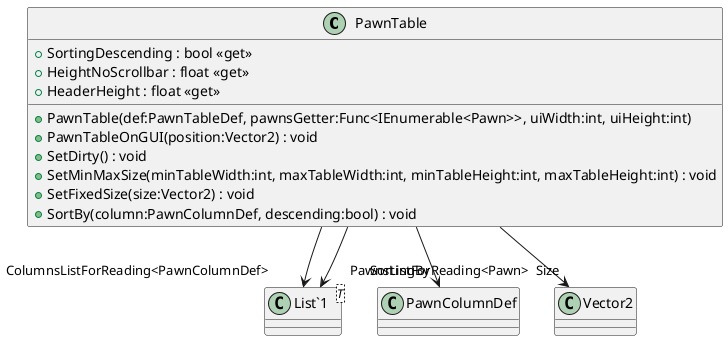 @startuml
class PawnTable {
    + SortingDescending : bool <<get>>
    + HeightNoScrollbar : float <<get>>
    + HeaderHeight : float <<get>>
    + PawnTable(def:PawnTableDef, pawnsGetter:Func<IEnumerable<Pawn>>, uiWidth:int, uiHeight:int)
    + PawnTableOnGUI(position:Vector2) : void
    + SetDirty() : void
    + SetMinMaxSize(minTableWidth:int, maxTableWidth:int, minTableHeight:int, maxTableHeight:int) : void
    + SetFixedSize(size:Vector2) : void
    + SortBy(column:PawnColumnDef, descending:bool) : void
}
class "List`1"<T> {
}
PawnTable --> "ColumnsListForReading<PawnColumnDef>" "List`1"
PawnTable --> "SortingBy" PawnColumnDef
PawnTable --> "Size" Vector2
PawnTable --> "PawnsListForReading<Pawn>" "List`1"
@enduml
